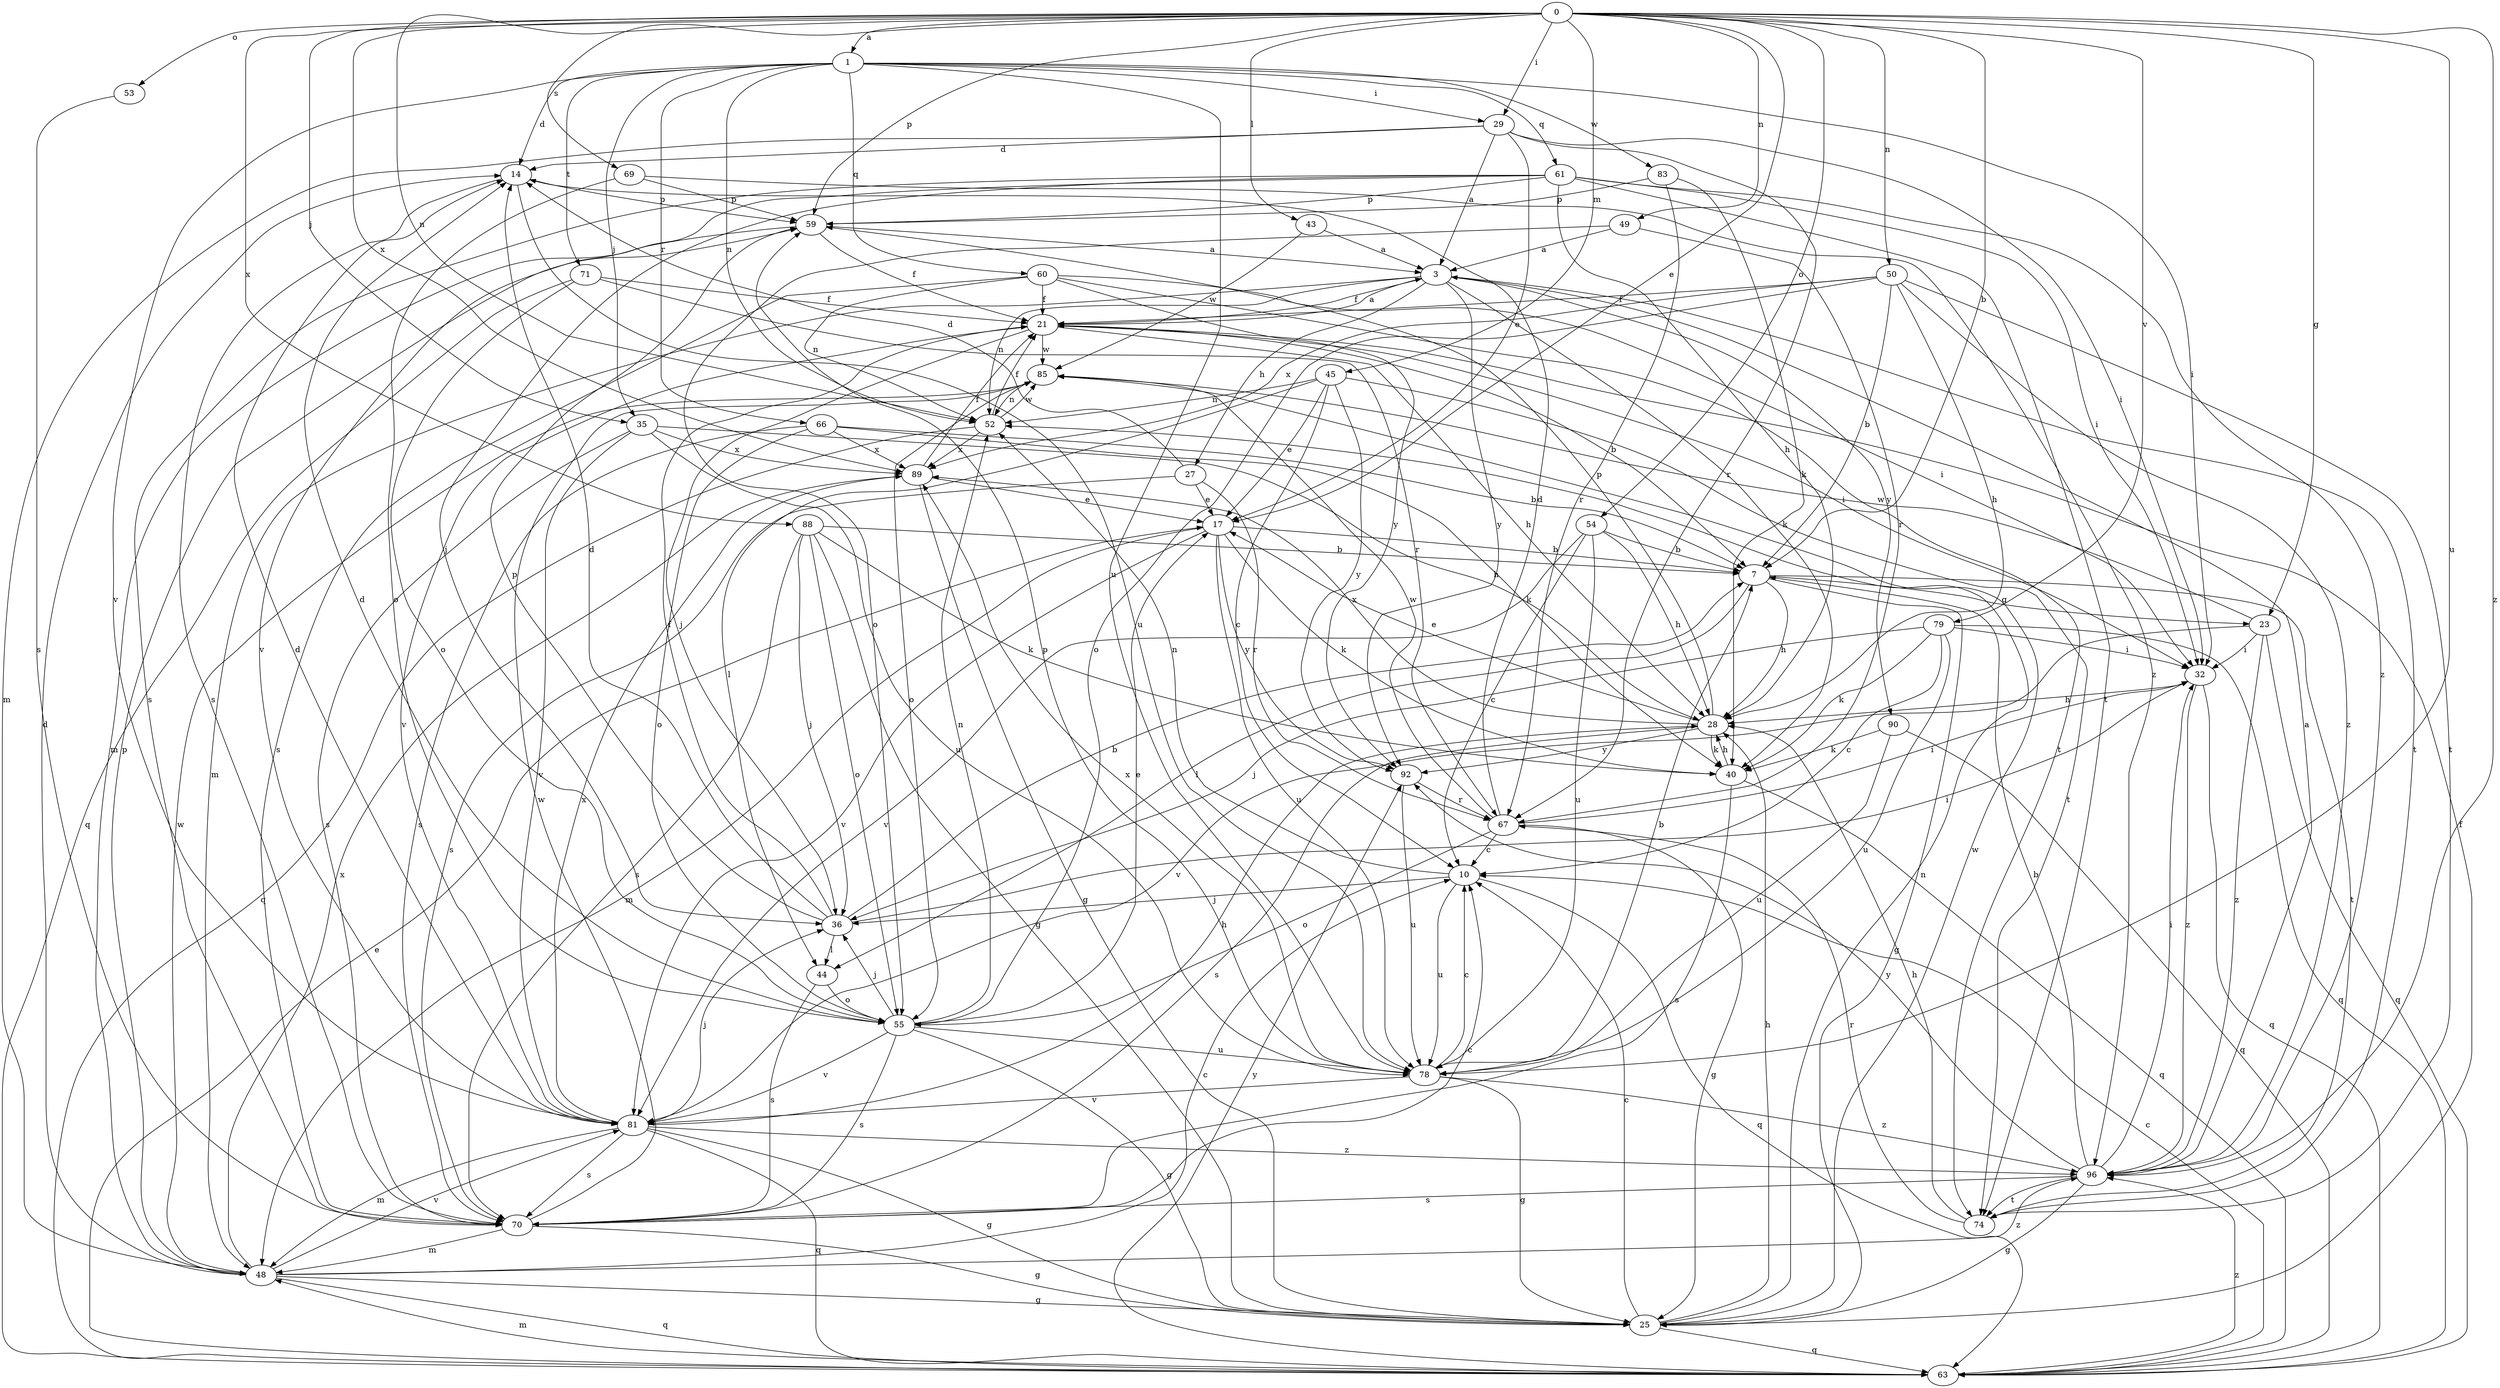 strict digraph  {
0;
1;
3;
7;
10;
14;
17;
21;
23;
25;
27;
28;
29;
32;
35;
36;
40;
43;
44;
45;
48;
49;
50;
52;
53;
54;
55;
59;
60;
61;
63;
66;
67;
69;
70;
71;
74;
78;
79;
81;
83;
85;
88;
89;
90;
92;
96;
0 -> 1  [label=a];
0 -> 7  [label=b];
0 -> 17  [label=e];
0 -> 23  [label=g];
0 -> 29  [label=i];
0 -> 35  [label=j];
0 -> 43  [label=l];
0 -> 45  [label=m];
0 -> 49  [label=n];
0 -> 50  [label=n];
0 -> 52  [label=n];
0 -> 53  [label=o];
0 -> 54  [label=o];
0 -> 59  [label=p];
0 -> 69  [label=s];
0 -> 78  [label=u];
0 -> 79  [label=v];
0 -> 88  [label=x];
0 -> 89  [label=x];
0 -> 96  [label=z];
1 -> 14  [label=d];
1 -> 29  [label=i];
1 -> 32  [label=i];
1 -> 35  [label=j];
1 -> 52  [label=n];
1 -> 60  [label=q];
1 -> 61  [label=q];
1 -> 66  [label=r];
1 -> 71  [label=t];
1 -> 78  [label=u];
1 -> 81  [label=v];
1 -> 83  [label=w];
3 -> 21  [label=f];
3 -> 27  [label=h];
3 -> 40  [label=k];
3 -> 48  [label=m];
3 -> 52  [label=n];
3 -> 74  [label=t];
3 -> 90  [label=y];
3 -> 92  [label=y];
7 -> 23  [label=g];
7 -> 25  [label=g];
7 -> 28  [label=h];
7 -> 44  [label=l];
7 -> 74  [label=t];
10 -> 36  [label=j];
10 -> 52  [label=n];
10 -> 63  [label=q];
10 -> 78  [label=u];
14 -> 59  [label=p];
14 -> 70  [label=s];
14 -> 78  [label=u];
17 -> 7  [label=b];
17 -> 40  [label=k];
17 -> 48  [label=m];
17 -> 78  [label=u];
17 -> 81  [label=v];
17 -> 92  [label=y];
21 -> 3  [label=a];
21 -> 7  [label=b];
21 -> 28  [label=h];
21 -> 32  [label=i];
21 -> 36  [label=j];
21 -> 81  [label=v];
21 -> 85  [label=w];
23 -> 32  [label=i];
23 -> 63  [label=q];
23 -> 81  [label=v];
23 -> 85  [label=w];
23 -> 96  [label=z];
25 -> 10  [label=c];
25 -> 21  [label=f];
25 -> 28  [label=h];
25 -> 52  [label=n];
25 -> 63  [label=q];
25 -> 85  [label=w];
27 -> 14  [label=d];
27 -> 17  [label=e];
27 -> 67  [label=r];
27 -> 70  [label=s];
28 -> 17  [label=e];
28 -> 40  [label=k];
28 -> 59  [label=p];
28 -> 70  [label=s];
28 -> 89  [label=x];
28 -> 92  [label=y];
29 -> 3  [label=a];
29 -> 14  [label=d];
29 -> 17  [label=e];
29 -> 32  [label=i];
29 -> 48  [label=m];
29 -> 67  [label=r];
32 -> 28  [label=h];
32 -> 63  [label=q];
32 -> 96  [label=z];
35 -> 28  [label=h];
35 -> 70  [label=s];
35 -> 78  [label=u];
35 -> 81  [label=v];
35 -> 89  [label=x];
36 -> 7  [label=b];
36 -> 14  [label=d];
36 -> 21  [label=f];
36 -> 32  [label=i];
36 -> 44  [label=l];
36 -> 59  [label=p];
40 -> 28  [label=h];
40 -> 63  [label=q];
40 -> 70  [label=s];
43 -> 3  [label=a];
43 -> 85  [label=w];
44 -> 55  [label=o];
44 -> 70  [label=s];
45 -> 10  [label=c];
45 -> 17  [label=e];
45 -> 44  [label=l];
45 -> 52  [label=n];
45 -> 74  [label=t];
45 -> 92  [label=y];
48 -> 10  [label=c];
48 -> 14  [label=d];
48 -> 25  [label=g];
48 -> 59  [label=p];
48 -> 63  [label=q];
48 -> 81  [label=v];
48 -> 85  [label=w];
48 -> 89  [label=x];
48 -> 96  [label=z];
49 -> 3  [label=a];
49 -> 55  [label=o];
49 -> 67  [label=r];
50 -> 7  [label=b];
50 -> 21  [label=f];
50 -> 28  [label=h];
50 -> 55  [label=o];
50 -> 74  [label=t];
50 -> 89  [label=x];
50 -> 96  [label=z];
52 -> 21  [label=f];
52 -> 63  [label=q];
52 -> 85  [label=w];
52 -> 89  [label=x];
53 -> 70  [label=s];
54 -> 7  [label=b];
54 -> 10  [label=c];
54 -> 28  [label=h];
54 -> 78  [label=u];
54 -> 81  [label=v];
55 -> 14  [label=d];
55 -> 17  [label=e];
55 -> 25  [label=g];
55 -> 36  [label=j];
55 -> 52  [label=n];
55 -> 70  [label=s];
55 -> 78  [label=u];
55 -> 81  [label=v];
59 -> 3  [label=a];
59 -> 21  [label=f];
59 -> 48  [label=m];
60 -> 21  [label=f];
60 -> 32  [label=i];
60 -> 52  [label=n];
60 -> 70  [label=s];
60 -> 74  [label=t];
60 -> 92  [label=y];
61 -> 28  [label=h];
61 -> 32  [label=i];
61 -> 36  [label=j];
61 -> 59  [label=p];
61 -> 70  [label=s];
61 -> 74  [label=t];
61 -> 81  [label=v];
61 -> 96  [label=z];
63 -> 10  [label=c];
63 -> 17  [label=e];
63 -> 48  [label=m];
63 -> 92  [label=y];
63 -> 96  [label=z];
66 -> 7  [label=b];
66 -> 40  [label=k];
66 -> 55  [label=o];
66 -> 70  [label=s];
66 -> 89  [label=x];
67 -> 10  [label=c];
67 -> 14  [label=d];
67 -> 25  [label=g];
67 -> 32  [label=i];
67 -> 55  [label=o];
67 -> 85  [label=w];
69 -> 55  [label=o];
69 -> 59  [label=p];
69 -> 96  [label=z];
70 -> 10  [label=c];
70 -> 25  [label=g];
70 -> 48  [label=m];
70 -> 85  [label=w];
71 -> 21  [label=f];
71 -> 55  [label=o];
71 -> 63  [label=q];
71 -> 67  [label=r];
74 -> 28  [label=h];
74 -> 67  [label=r];
78 -> 7  [label=b];
78 -> 10  [label=c];
78 -> 25  [label=g];
78 -> 59  [label=p];
78 -> 81  [label=v];
78 -> 89  [label=x];
78 -> 96  [label=z];
79 -> 10  [label=c];
79 -> 32  [label=i];
79 -> 36  [label=j];
79 -> 40  [label=k];
79 -> 63  [label=q];
79 -> 78  [label=u];
81 -> 14  [label=d];
81 -> 25  [label=g];
81 -> 28  [label=h];
81 -> 36  [label=j];
81 -> 48  [label=m];
81 -> 63  [label=q];
81 -> 70  [label=s];
81 -> 89  [label=x];
81 -> 96  [label=z];
83 -> 40  [label=k];
83 -> 59  [label=p];
83 -> 67  [label=r];
85 -> 52  [label=n];
85 -> 55  [label=o];
88 -> 7  [label=b];
88 -> 25  [label=g];
88 -> 36  [label=j];
88 -> 40  [label=k];
88 -> 55  [label=o];
88 -> 70  [label=s];
89 -> 17  [label=e];
89 -> 21  [label=f];
89 -> 25  [label=g];
90 -> 40  [label=k];
90 -> 63  [label=q];
90 -> 78  [label=u];
92 -> 67  [label=r];
92 -> 78  [label=u];
96 -> 3  [label=a];
96 -> 7  [label=b];
96 -> 25  [label=g];
96 -> 32  [label=i];
96 -> 70  [label=s];
96 -> 74  [label=t];
96 -> 92  [label=y];
}
